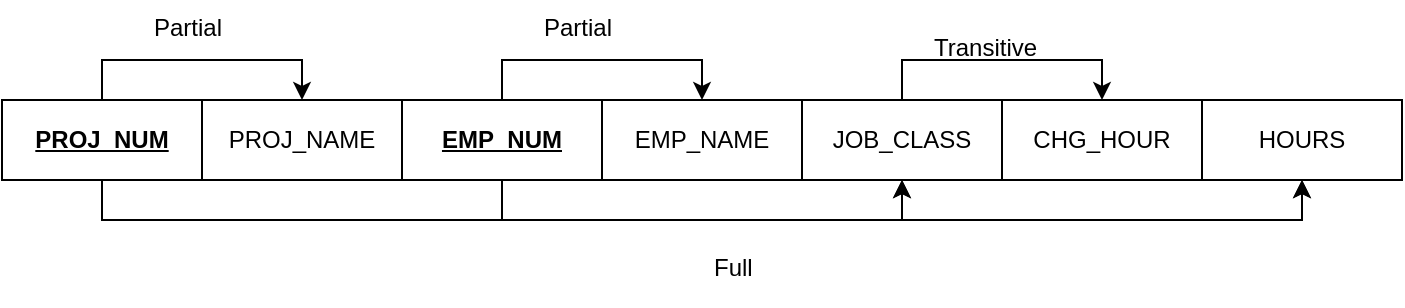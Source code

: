 <mxfile version="21.1.9" type="github">
  <diagram name="Page-1" id="Y_gQZrsSoW9vyJIN10wA">
    <mxGraphModel dx="1004" dy="-512" grid="1" gridSize="10" guides="1" tooltips="1" connect="1" arrows="1" fold="1" page="1" pageScale="1" pageWidth="850" pageHeight="1100" math="0" shadow="0">
      <root>
        <mxCell id="0" />
        <mxCell id="1" parent="0" />
        <mxCell id="7WTUJFNHSRcPi4hEXHkI-19" style="edgeStyle=orthogonalEdgeStyle;rounded=0;orthogonalLoop=1;jettySize=auto;html=1;entryX=0.5;entryY=0;entryDx=0;entryDy=0;" edge="1" parent="1" source="7WTUJFNHSRcPi4hEXHkI-22" target="7WTUJFNHSRcPi4hEXHkI-23">
          <mxGeometry relative="1" as="geometry" />
        </mxCell>
        <mxCell id="7WTUJFNHSRcPi4hEXHkI-20" style="edgeStyle=orthogonalEdgeStyle;rounded=0;orthogonalLoop=1;jettySize=auto;html=1;entryX=0.5;entryY=1;entryDx=0;entryDy=0;" edge="1" parent="1" source="7WTUJFNHSRcPi4hEXHkI-22" target="7WTUJFNHSRcPi4hEXHkI-30">
          <mxGeometry relative="1" as="geometry">
            <Array as="points">
              <mxPoint x="130" y="1260" />
              <mxPoint x="530" y="1260" />
            </Array>
          </mxGeometry>
        </mxCell>
        <mxCell id="7WTUJFNHSRcPi4hEXHkI-21" style="edgeStyle=orthogonalEdgeStyle;rounded=0;orthogonalLoop=1;jettySize=auto;html=1;entryX=0.5;entryY=1;entryDx=0;entryDy=0;" edge="1" parent="1" source="7WTUJFNHSRcPi4hEXHkI-22" target="7WTUJFNHSRcPi4hEXHkI-32">
          <mxGeometry relative="1" as="geometry">
            <Array as="points">
              <mxPoint x="130" y="1260" />
              <mxPoint x="730" y="1260" />
            </Array>
          </mxGeometry>
        </mxCell>
        <mxCell id="7WTUJFNHSRcPi4hEXHkI-22" value="&lt;b&gt;&lt;u&gt;PROJ_NUM&lt;/u&gt;&lt;/b&gt;" style="whiteSpace=wrap;html=1;align=center;" vertex="1" parent="1">
          <mxGeometry x="80" y="1200" width="100" height="40" as="geometry" />
        </mxCell>
        <mxCell id="7WTUJFNHSRcPi4hEXHkI-23" value="PROJ_NAME" style="whiteSpace=wrap;html=1;align=center;" vertex="1" parent="1">
          <mxGeometry x="180" y="1200" width="100" height="40" as="geometry" />
        </mxCell>
        <mxCell id="7WTUJFNHSRcPi4hEXHkI-24" style="edgeStyle=orthogonalEdgeStyle;rounded=0;orthogonalLoop=1;jettySize=auto;html=1;entryX=0.5;entryY=0;entryDx=0;entryDy=0;" edge="1" parent="1" source="7WTUJFNHSRcPi4hEXHkI-27" target="7WTUJFNHSRcPi4hEXHkI-28">
          <mxGeometry relative="1" as="geometry" />
        </mxCell>
        <mxCell id="7WTUJFNHSRcPi4hEXHkI-25" style="edgeStyle=orthogonalEdgeStyle;rounded=0;orthogonalLoop=1;jettySize=auto;html=1;entryX=0.5;entryY=1;entryDx=0;entryDy=0;" edge="1" parent="1" source="7WTUJFNHSRcPi4hEXHkI-27" target="7WTUJFNHSRcPi4hEXHkI-30">
          <mxGeometry relative="1" as="geometry">
            <Array as="points">
              <mxPoint x="330" y="1260" />
              <mxPoint x="530" y="1260" />
            </Array>
          </mxGeometry>
        </mxCell>
        <mxCell id="7WTUJFNHSRcPi4hEXHkI-26" style="edgeStyle=orthogonalEdgeStyle;rounded=0;orthogonalLoop=1;jettySize=auto;html=1;entryX=0.5;entryY=1;entryDx=0;entryDy=0;" edge="1" parent="1" source="7WTUJFNHSRcPi4hEXHkI-27" target="7WTUJFNHSRcPi4hEXHkI-32">
          <mxGeometry relative="1" as="geometry">
            <Array as="points">
              <mxPoint x="330" y="1260" />
              <mxPoint x="730" y="1260" />
            </Array>
          </mxGeometry>
        </mxCell>
        <mxCell id="7WTUJFNHSRcPi4hEXHkI-27" value="&lt;b&gt;&lt;u&gt;EMP_NUM&lt;/u&gt;&lt;/b&gt;" style="whiteSpace=wrap;html=1;align=center;" vertex="1" parent="1">
          <mxGeometry x="280" y="1200" width="100" height="40" as="geometry" />
        </mxCell>
        <mxCell id="7WTUJFNHSRcPi4hEXHkI-28" value="EMP_NAME" style="whiteSpace=wrap;html=1;align=center;" vertex="1" parent="1">
          <mxGeometry x="380" y="1200" width="100" height="40" as="geometry" />
        </mxCell>
        <mxCell id="7WTUJFNHSRcPi4hEXHkI-29" style="edgeStyle=orthogonalEdgeStyle;rounded=0;orthogonalLoop=1;jettySize=auto;html=1;entryX=0.5;entryY=0;entryDx=0;entryDy=0;" edge="1" parent="1" source="7WTUJFNHSRcPi4hEXHkI-30" target="7WTUJFNHSRcPi4hEXHkI-31">
          <mxGeometry relative="1" as="geometry" />
        </mxCell>
        <mxCell id="7WTUJFNHSRcPi4hEXHkI-30" value="JOB_CLASS" style="whiteSpace=wrap;html=1;align=center;" vertex="1" parent="1">
          <mxGeometry x="480" y="1200" width="100" height="40" as="geometry" />
        </mxCell>
        <mxCell id="7WTUJFNHSRcPi4hEXHkI-31" value="CHG_HOUR" style="whiteSpace=wrap;html=1;align=center;" vertex="1" parent="1">
          <mxGeometry x="580" y="1200" width="100" height="40" as="geometry" />
        </mxCell>
        <mxCell id="7WTUJFNHSRcPi4hEXHkI-32" value="HOURS" style="whiteSpace=wrap;html=1;align=center;" vertex="1" parent="1">
          <mxGeometry x="680" y="1200" width="100" height="40" as="geometry" />
        </mxCell>
        <mxCell id="7WTUJFNHSRcPi4hEXHkI-33" value="Transitive" style="text;strokeColor=none;fillColor=none;spacingLeft=4;spacingRight=4;overflow=hidden;rotatable=0;points=[[0,0.5],[1,0.5]];portConstraint=eastwest;fontSize=12;whiteSpace=wrap;html=1;" vertex="1" parent="1">
          <mxGeometry x="540" y="1160" width="110" height="30" as="geometry" />
        </mxCell>
        <mxCell id="7WTUJFNHSRcPi4hEXHkI-34" value="Full" style="text;strokeColor=none;fillColor=none;spacingLeft=4;spacingRight=4;overflow=hidden;rotatable=0;points=[[0,0.5],[1,0.5]];portConstraint=eastwest;fontSize=12;whiteSpace=wrap;html=1;" vertex="1" parent="1">
          <mxGeometry x="430" y="1270" width="40" height="30" as="geometry" />
        </mxCell>
        <mxCell id="7WTUJFNHSRcPi4hEXHkI-35" value="Partial" style="text;strokeColor=none;fillColor=none;spacingLeft=4;spacingRight=4;overflow=hidden;rotatable=0;points=[[0,0.5],[1,0.5]];portConstraint=eastwest;fontSize=12;whiteSpace=wrap;html=1;" vertex="1" parent="1">
          <mxGeometry x="150" y="1150" width="70" height="30" as="geometry" />
        </mxCell>
        <mxCell id="7WTUJFNHSRcPi4hEXHkI-36" value="Partial" style="text;strokeColor=none;fillColor=none;spacingLeft=4;spacingRight=4;overflow=hidden;rotatable=0;points=[[0,0.5],[1,0.5]];portConstraint=eastwest;fontSize=12;whiteSpace=wrap;html=1;" vertex="1" parent="1">
          <mxGeometry x="345" y="1150" width="70" height="30" as="geometry" />
        </mxCell>
      </root>
    </mxGraphModel>
  </diagram>
</mxfile>
